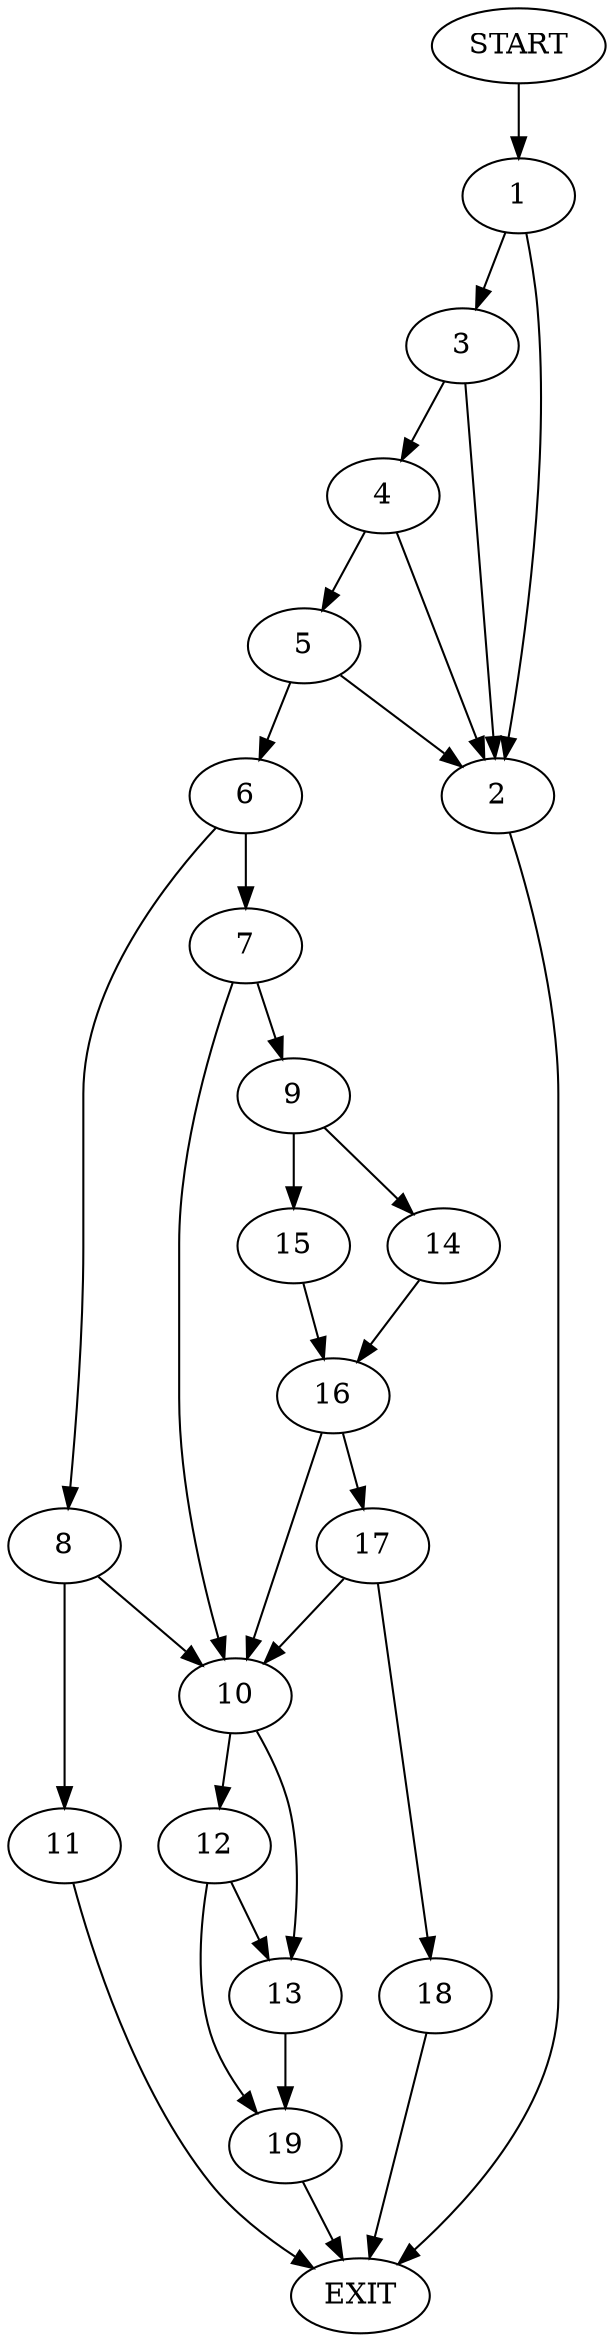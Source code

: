 digraph {
0 [label="START"]
20 [label="EXIT"]
0 -> 1
1 -> 2
1 -> 3
2 -> 20
3 -> 2
3 -> 4
4 -> 2
4 -> 5
5 -> 2
5 -> 6
6 -> 7
6 -> 8
7 -> 9
7 -> 10
8 -> 11
8 -> 10
10 -> 12
10 -> 13
11 -> 20
9 -> 14
9 -> 15
15 -> 16
14 -> 16
16 -> 17
16 -> 10
17 -> 18
17 -> 10
18 -> 20
13 -> 19
12 -> 13
12 -> 19
19 -> 20
}

